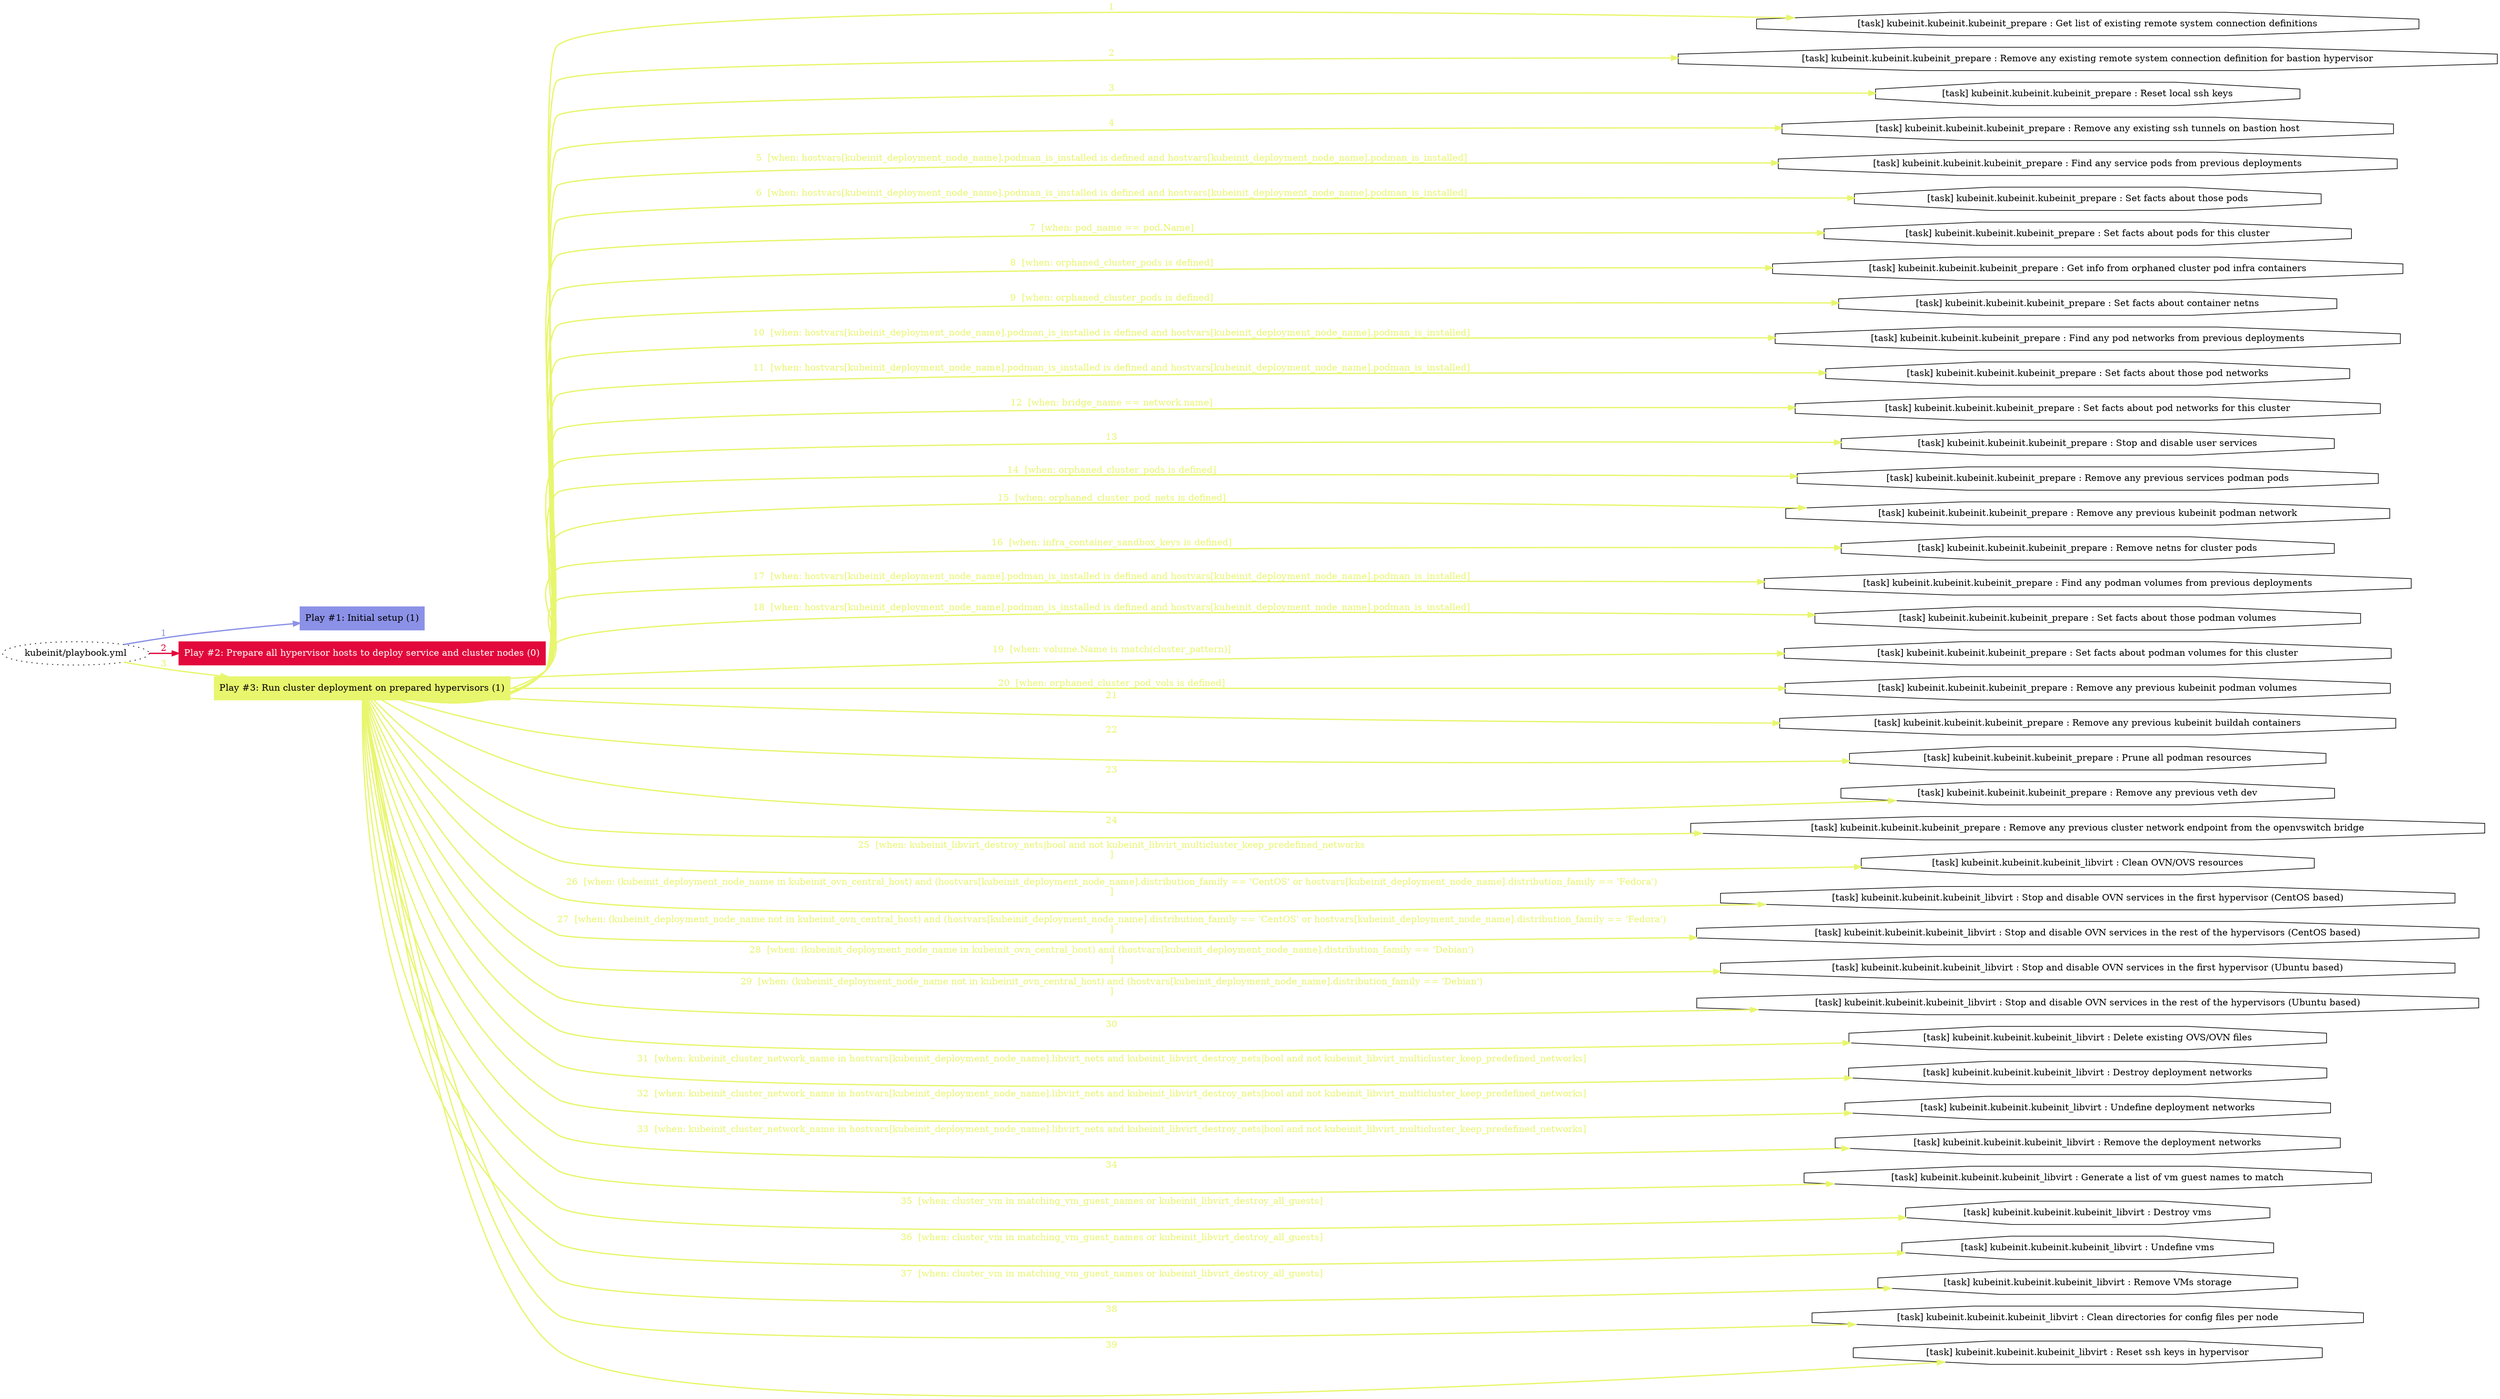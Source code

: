 digraph "kubeinit/playbook.yml "{
	graph [concentrate=true ordering=in rankdir=LR ratio=fill]
	edge [esep=5 sep=10]
	"kubeinit/playbook.yml" [id=root_node style=dotted]
	subgraph "Play #1: Initial setup (1) "{
		"Play #1: Initial setup (1)" [color="#8b91e7" fontcolor="#000000" id="play_e25e587b-7f1c-4372-9a72-29f84a57c939" shape=box style=filled tooltip=localhost]
		"kubeinit/playbook.yml" -> "Play #1: Initial setup (1)" [label=1 color="#8b91e7" fontcolor="#8b91e7" id="edge_ff3c8d03-166c-4e00-8372-5777e655b1bb" style=bold]
	}
	subgraph "Play #2: Prepare all hypervisor hosts to deploy service and cluster nodes (0) "{
		"Play #2: Prepare all hypervisor hosts to deploy service and cluster nodes (0)" [color="#e2083b" fontcolor="#ffffff" id="play_231f9cc1-53f6-4d8c-a4ce-236d77602ebc" shape=box style=filled tooltip=""]
		"kubeinit/playbook.yml" -> "Play #2: Prepare all hypervisor hosts to deploy service and cluster nodes (0)" [label=2 color="#e2083b" fontcolor="#e2083b" id="edge_6fd7c713-27a9-4954-a124-c816e897f37e" style=bold]
	}
	subgraph "Play #3: Run cluster deployment on prepared hypervisors (1) "{
		"Play #3: Run cluster deployment on prepared hypervisors (1)" [color="#e8f66e" fontcolor="#000000" id="play_9d6f01e5-488c-4efd-8911-dc5a2de7c2df" shape=box style=filled tooltip=localhost]
		"kubeinit/playbook.yml" -> "Play #3: Run cluster deployment on prepared hypervisors (1)" [label=3 color="#e8f66e" fontcolor="#e8f66e" id="edge_bc2be70d-f936-48b6-beba-065ae10acaf7" style=bold]
		"task_01ba0598-b899-486f-a18f-be38df273240" [label="[task] kubeinit.kubeinit.kubeinit_prepare : Get list of existing remote system connection definitions" id="task_01ba0598-b899-486f-a18f-be38df273240" shape=octagon tooltip="[task] kubeinit.kubeinit.kubeinit_prepare : Get list of existing remote system connection definitions"]
		"Play #3: Run cluster deployment on prepared hypervisors (1)" -> "task_01ba0598-b899-486f-a18f-be38df273240" [label=1 color="#e8f66e" fontcolor="#e8f66e" id="edge_e33fc1fa-bbc1-4660-8ff5-add645e5bcf0" style=bold]
		"task_56c50406-8bbd-452a-a1af-82a3ffe57161" [label="[task] kubeinit.kubeinit.kubeinit_prepare : Remove any existing remote system connection definition for bastion hypervisor" id="task_56c50406-8bbd-452a-a1af-82a3ffe57161" shape=octagon tooltip="[task] kubeinit.kubeinit.kubeinit_prepare : Remove any existing remote system connection definition for bastion hypervisor"]
		"Play #3: Run cluster deployment on prepared hypervisors (1)" -> "task_56c50406-8bbd-452a-a1af-82a3ffe57161" [label=2 color="#e8f66e" fontcolor="#e8f66e" id="edge_172266df-4e7a-41c6-8c84-b6a1977c57cc" style=bold]
		"task_2ce978c6-9eef-425c-9a94-692c1584ce6c" [label="[task] kubeinit.kubeinit.kubeinit_prepare : Reset local ssh keys" id="task_2ce978c6-9eef-425c-9a94-692c1584ce6c" shape=octagon tooltip="[task] kubeinit.kubeinit.kubeinit_prepare : Reset local ssh keys"]
		"Play #3: Run cluster deployment on prepared hypervisors (1)" -> "task_2ce978c6-9eef-425c-9a94-692c1584ce6c" [label=3 color="#e8f66e" fontcolor="#e8f66e" id="edge_00deb99c-50ac-44cb-93dd-27bc0efb64b0" style=bold]
		"task_d488ff40-0766-4f9a-a0ac-550546250e9d" [label="[task] kubeinit.kubeinit.kubeinit_prepare : Remove any existing ssh tunnels on bastion host" id="task_d488ff40-0766-4f9a-a0ac-550546250e9d" shape=octagon tooltip="[task] kubeinit.kubeinit.kubeinit_prepare : Remove any existing ssh tunnels on bastion host"]
		"Play #3: Run cluster deployment on prepared hypervisors (1)" -> "task_d488ff40-0766-4f9a-a0ac-550546250e9d" [label=4 color="#e8f66e" fontcolor="#e8f66e" id="edge_1d5c92a8-2690-4b18-b473-f0926d6ab88f" style=bold]
		"task_3d054a85-1863-4338-8e89-07bcede59d62" [label="[task] kubeinit.kubeinit.kubeinit_prepare : Find any service pods from previous deployments" id="task_3d054a85-1863-4338-8e89-07bcede59d62" shape=octagon tooltip="[task] kubeinit.kubeinit.kubeinit_prepare : Find any service pods from previous deployments"]
		"Play #3: Run cluster deployment on prepared hypervisors (1)" -> "task_3d054a85-1863-4338-8e89-07bcede59d62" [label="5  [when: hostvars[kubeinit_deployment_node_name].podman_is_installed is defined and hostvars[kubeinit_deployment_node_name].podman_is_installed]" color="#e8f66e" fontcolor="#e8f66e" id="edge_3f0b7dd7-6a10-42e8-b283-74af4fccf607" style=bold]
		"task_ce629822-3cd8-4b08-99b2-935f92561382" [label="[task] kubeinit.kubeinit.kubeinit_prepare : Set facts about those pods" id="task_ce629822-3cd8-4b08-99b2-935f92561382" shape=octagon tooltip="[task] kubeinit.kubeinit.kubeinit_prepare : Set facts about those pods"]
		"Play #3: Run cluster deployment on prepared hypervisors (1)" -> "task_ce629822-3cd8-4b08-99b2-935f92561382" [label="6  [when: hostvars[kubeinit_deployment_node_name].podman_is_installed is defined and hostvars[kubeinit_deployment_node_name].podman_is_installed]" color="#e8f66e" fontcolor="#e8f66e" id="edge_1fb7cd11-5791-40a4-b17a-e96649649afe" style=bold]
		"task_2267fbdc-bf6f-4f80-a920-96afa840fda2" [label="[task] kubeinit.kubeinit.kubeinit_prepare : Set facts about pods for this cluster" id="task_2267fbdc-bf6f-4f80-a920-96afa840fda2" shape=octagon tooltip="[task] kubeinit.kubeinit.kubeinit_prepare : Set facts about pods for this cluster"]
		"Play #3: Run cluster deployment on prepared hypervisors (1)" -> "task_2267fbdc-bf6f-4f80-a920-96afa840fda2" [label="7  [when: pod_name == pod.Name]" color="#e8f66e" fontcolor="#e8f66e" id="edge_6cd31b65-e454-4bd6-afd5-86247c78f215" style=bold]
		"task_f4ca092c-60ec-4090-a609-08882c21df3f" [label="[task] kubeinit.kubeinit.kubeinit_prepare : Get info from orphaned cluster pod infra containers" id="task_f4ca092c-60ec-4090-a609-08882c21df3f" shape=octagon tooltip="[task] kubeinit.kubeinit.kubeinit_prepare : Get info from orphaned cluster pod infra containers"]
		"Play #3: Run cluster deployment on prepared hypervisors (1)" -> "task_f4ca092c-60ec-4090-a609-08882c21df3f" [label="8  [when: orphaned_cluster_pods is defined]" color="#e8f66e" fontcolor="#e8f66e" id="edge_83be776e-6fe6-4627-8d47-471ca378eb34" style=bold]
		"task_df7639b5-d5db-4193-91c1-643ae47e1b86" [label="[task] kubeinit.kubeinit.kubeinit_prepare : Set facts about container netns" id="task_df7639b5-d5db-4193-91c1-643ae47e1b86" shape=octagon tooltip="[task] kubeinit.kubeinit.kubeinit_prepare : Set facts about container netns"]
		"Play #3: Run cluster deployment on prepared hypervisors (1)" -> "task_df7639b5-d5db-4193-91c1-643ae47e1b86" [label="9  [when: orphaned_cluster_pods is defined]" color="#e8f66e" fontcolor="#e8f66e" id="edge_39a380e6-fb31-4576-af8b-71210753c293" style=bold]
		"task_47ee49c6-8000-460d-ad38-cec66948fd6e" [label="[task] kubeinit.kubeinit.kubeinit_prepare : Find any pod networks from previous deployments" id="task_47ee49c6-8000-460d-ad38-cec66948fd6e" shape=octagon tooltip="[task] kubeinit.kubeinit.kubeinit_prepare : Find any pod networks from previous deployments"]
		"Play #3: Run cluster deployment on prepared hypervisors (1)" -> "task_47ee49c6-8000-460d-ad38-cec66948fd6e" [label="10  [when: hostvars[kubeinit_deployment_node_name].podman_is_installed is defined and hostvars[kubeinit_deployment_node_name].podman_is_installed]" color="#e8f66e" fontcolor="#e8f66e" id="edge_59637ecb-1d35-420c-9a5b-6651f918ac81" style=bold]
		"task_9892861c-aa8e-4e3e-b14c-746d8bf7d17a" [label="[task] kubeinit.kubeinit.kubeinit_prepare : Set facts about those pod networks" id="task_9892861c-aa8e-4e3e-b14c-746d8bf7d17a" shape=octagon tooltip="[task] kubeinit.kubeinit.kubeinit_prepare : Set facts about those pod networks"]
		"Play #3: Run cluster deployment on prepared hypervisors (1)" -> "task_9892861c-aa8e-4e3e-b14c-746d8bf7d17a" [label="11  [when: hostvars[kubeinit_deployment_node_name].podman_is_installed is defined and hostvars[kubeinit_deployment_node_name].podman_is_installed]" color="#e8f66e" fontcolor="#e8f66e" id="edge_dedd4f18-3d6a-47d0-b477-57c63c7d9e2d" style=bold]
		"task_9a9e4b41-1bb6-43df-bec0-dd70121386cf" [label="[task] kubeinit.kubeinit.kubeinit_prepare : Set facts about pod networks for this cluster" id="task_9a9e4b41-1bb6-43df-bec0-dd70121386cf" shape=octagon tooltip="[task] kubeinit.kubeinit.kubeinit_prepare : Set facts about pod networks for this cluster"]
		"Play #3: Run cluster deployment on prepared hypervisors (1)" -> "task_9a9e4b41-1bb6-43df-bec0-dd70121386cf" [label="12  [when: bridge_name == network.name]" color="#e8f66e" fontcolor="#e8f66e" id="edge_76392a88-30b5-4966-9bed-bbb75e83276c" style=bold]
		"task_15193124-ad4d-460c-90c7-5add89ae353c" [label="[task] kubeinit.kubeinit.kubeinit_prepare : Stop and disable user services" id="task_15193124-ad4d-460c-90c7-5add89ae353c" shape=octagon tooltip="[task] kubeinit.kubeinit.kubeinit_prepare : Stop and disable user services"]
		"Play #3: Run cluster deployment on prepared hypervisors (1)" -> "task_15193124-ad4d-460c-90c7-5add89ae353c" [label=13 color="#e8f66e" fontcolor="#e8f66e" id="edge_14117339-c122-4a8e-b723-8058d7c8bdc7" style=bold]
		"task_0e766e38-7335-4d82-aafd-028cd4adc2df" [label="[task] kubeinit.kubeinit.kubeinit_prepare : Remove any previous services podman pods" id="task_0e766e38-7335-4d82-aafd-028cd4adc2df" shape=octagon tooltip="[task] kubeinit.kubeinit.kubeinit_prepare : Remove any previous services podman pods"]
		"Play #3: Run cluster deployment on prepared hypervisors (1)" -> "task_0e766e38-7335-4d82-aafd-028cd4adc2df" [label="14  [when: orphaned_cluster_pods is defined]" color="#e8f66e" fontcolor="#e8f66e" id="edge_8546054c-e6af-48db-a518-2325c17c2120" style=bold]
		"task_3966b383-7b81-4e70-a100-eeacd047662d" [label="[task] kubeinit.kubeinit.kubeinit_prepare : Remove any previous kubeinit podman network" id="task_3966b383-7b81-4e70-a100-eeacd047662d" shape=octagon tooltip="[task] kubeinit.kubeinit.kubeinit_prepare : Remove any previous kubeinit podman network"]
		"Play #3: Run cluster deployment on prepared hypervisors (1)" -> "task_3966b383-7b81-4e70-a100-eeacd047662d" [label="15  [when: orphaned_cluster_pod_nets is defined]" color="#e8f66e" fontcolor="#e8f66e" id="edge_157e660c-6deb-4029-b055-20b74be2b40e" style=bold]
		"task_c03a9f60-fb85-4934-ade2-cc9754eb4753" [label="[task] kubeinit.kubeinit.kubeinit_prepare : Remove netns for cluster pods" id="task_c03a9f60-fb85-4934-ade2-cc9754eb4753" shape=octagon tooltip="[task] kubeinit.kubeinit.kubeinit_prepare : Remove netns for cluster pods"]
		"Play #3: Run cluster deployment on prepared hypervisors (1)" -> "task_c03a9f60-fb85-4934-ade2-cc9754eb4753" [label="16  [when: infra_container_sandbox_keys is defined]" color="#e8f66e" fontcolor="#e8f66e" id="edge_f1cea7f2-77b8-4872-a351-8ed483ec0ac7" style=bold]
		"task_b8bace53-0a24-41bc-8735-bdceca2e3508" [label="[task] kubeinit.kubeinit.kubeinit_prepare : Find any podman volumes from previous deployments" id="task_b8bace53-0a24-41bc-8735-bdceca2e3508" shape=octagon tooltip="[task] kubeinit.kubeinit.kubeinit_prepare : Find any podman volumes from previous deployments"]
		"Play #3: Run cluster deployment on prepared hypervisors (1)" -> "task_b8bace53-0a24-41bc-8735-bdceca2e3508" [label="17  [when: hostvars[kubeinit_deployment_node_name].podman_is_installed is defined and hostvars[kubeinit_deployment_node_name].podman_is_installed]" color="#e8f66e" fontcolor="#e8f66e" id="edge_79aa7f6b-a23d-43d7-a434-07dcdda3ae91" style=bold]
		"task_52f747f1-6873-4ff7-b811-50a3cce81eae" [label="[task] kubeinit.kubeinit.kubeinit_prepare : Set facts about those podman volumes" id="task_52f747f1-6873-4ff7-b811-50a3cce81eae" shape=octagon tooltip="[task] kubeinit.kubeinit.kubeinit_prepare : Set facts about those podman volumes"]
		"Play #3: Run cluster deployment on prepared hypervisors (1)" -> "task_52f747f1-6873-4ff7-b811-50a3cce81eae" [label="18  [when: hostvars[kubeinit_deployment_node_name].podman_is_installed is defined and hostvars[kubeinit_deployment_node_name].podman_is_installed]" color="#e8f66e" fontcolor="#e8f66e" id="edge_f7162c3e-afdd-4ccb-9690-4d9f565f4290" style=bold]
		"task_9655df9b-9431-4cfb-b0b1-b8670c8d3f03" [label="[task] kubeinit.kubeinit.kubeinit_prepare : Set facts about podman volumes for this cluster" id="task_9655df9b-9431-4cfb-b0b1-b8670c8d3f03" shape=octagon tooltip="[task] kubeinit.kubeinit.kubeinit_prepare : Set facts about podman volumes for this cluster"]
		"Play #3: Run cluster deployment on prepared hypervisors (1)" -> "task_9655df9b-9431-4cfb-b0b1-b8670c8d3f03" [label="19  [when: volume.Name is match(cluster_pattern)]" color="#e8f66e" fontcolor="#e8f66e" id="edge_7b069137-9575-4aaa-bd2f-59fd68e85d0b" style=bold]
		"task_4e3f1b3e-ef22-4da3-9352-f7a774a7383d" [label="[task] kubeinit.kubeinit.kubeinit_prepare : Remove any previous kubeinit podman volumes" id="task_4e3f1b3e-ef22-4da3-9352-f7a774a7383d" shape=octagon tooltip="[task] kubeinit.kubeinit.kubeinit_prepare : Remove any previous kubeinit podman volumes"]
		"Play #3: Run cluster deployment on prepared hypervisors (1)" -> "task_4e3f1b3e-ef22-4da3-9352-f7a774a7383d" [label="20  [when: orphaned_cluster_pod_vols is defined]" color="#e8f66e" fontcolor="#e8f66e" id="edge_67a44f22-dbac-47c8-9250-a205f7d28d60" style=bold]
		"task_3c03ed9c-a8e1-45a7-8573-2bfa15964a37" [label="[task] kubeinit.kubeinit.kubeinit_prepare : Remove any previous kubeinit buildah containers" id="task_3c03ed9c-a8e1-45a7-8573-2bfa15964a37" shape=octagon tooltip="[task] kubeinit.kubeinit.kubeinit_prepare : Remove any previous kubeinit buildah containers"]
		"Play #3: Run cluster deployment on prepared hypervisors (1)" -> "task_3c03ed9c-a8e1-45a7-8573-2bfa15964a37" [label=21 color="#e8f66e" fontcolor="#e8f66e" id="edge_0c0d5581-16c4-40ce-9a00-8a9cf9c5e4f5" style=bold]
		"task_804202da-35d3-474f-8fec-1510fdc42a43" [label="[task] kubeinit.kubeinit.kubeinit_prepare : Prune all podman resources" id="task_804202da-35d3-474f-8fec-1510fdc42a43" shape=octagon tooltip="[task] kubeinit.kubeinit.kubeinit_prepare : Prune all podman resources"]
		"Play #3: Run cluster deployment on prepared hypervisors (1)" -> "task_804202da-35d3-474f-8fec-1510fdc42a43" [label=22 color="#e8f66e" fontcolor="#e8f66e" id="edge_6dfaa398-e8a8-41cb-897f-420fcad47655" style=bold]
		"task_4fb8c566-84cc-4dd9-9be7-915b0d2e905b" [label="[task] kubeinit.kubeinit.kubeinit_prepare : Remove any previous veth dev" id="task_4fb8c566-84cc-4dd9-9be7-915b0d2e905b" shape=octagon tooltip="[task] kubeinit.kubeinit.kubeinit_prepare : Remove any previous veth dev"]
		"Play #3: Run cluster deployment on prepared hypervisors (1)" -> "task_4fb8c566-84cc-4dd9-9be7-915b0d2e905b" [label=23 color="#e8f66e" fontcolor="#e8f66e" id="edge_67420b45-7968-46dd-9f40-f49e2efcb7fc" style=bold]
		"task_0187d561-1897-4cbd-a576-e3538c540fa0" [label="[task] kubeinit.kubeinit.kubeinit_prepare : Remove any previous cluster network endpoint from the openvswitch bridge" id="task_0187d561-1897-4cbd-a576-e3538c540fa0" shape=octagon tooltip="[task] kubeinit.kubeinit.kubeinit_prepare : Remove any previous cluster network endpoint from the openvswitch bridge"]
		"Play #3: Run cluster deployment on prepared hypervisors (1)" -> "task_0187d561-1897-4cbd-a576-e3538c540fa0" [label=24 color="#e8f66e" fontcolor="#e8f66e" id="edge_211bad59-8c45-4c80-bb3c-d25a1f1892d3" style=bold]
		"task_497885eb-4305-4b1a-92d8-35b1af98f2a1" [label="[task] kubeinit.kubeinit.kubeinit_libvirt : Clean OVN/OVS resources" id="task_497885eb-4305-4b1a-92d8-35b1af98f2a1" shape=octagon tooltip="[task] kubeinit.kubeinit.kubeinit_libvirt : Clean OVN/OVS resources"]
		"Play #3: Run cluster deployment on prepared hypervisors (1)" -> "task_497885eb-4305-4b1a-92d8-35b1af98f2a1" [label="25  [when: kubeinit_libvirt_destroy_nets|bool and not kubeinit_libvirt_multicluster_keep_predefined_networks
]" color="#e8f66e" fontcolor="#e8f66e" id="edge_a2828772-bbd5-4ab1-a9ca-790bdc069f50" style=bold]
		"task_0cd468fb-041e-40f5-9a91-63b824a37c3c" [label="[task] kubeinit.kubeinit.kubeinit_libvirt : Stop and disable OVN services in the first hypervisor (CentOS based)" id="task_0cd468fb-041e-40f5-9a91-63b824a37c3c" shape=octagon tooltip="[task] kubeinit.kubeinit.kubeinit_libvirt : Stop and disable OVN services in the first hypervisor (CentOS based)"]
		"Play #3: Run cluster deployment on prepared hypervisors (1)" -> "task_0cd468fb-041e-40f5-9a91-63b824a37c3c" [label="26  [when: (kubeinit_deployment_node_name in kubeinit_ovn_central_host) and (hostvars[kubeinit_deployment_node_name].distribution_family == 'CentOS' or hostvars[kubeinit_deployment_node_name].distribution_family == 'Fedora')
]" color="#e8f66e" fontcolor="#e8f66e" id="edge_ef5ed7c3-158e-4471-8623-6576b6ab8939" style=bold]
		"task_b9921642-65c4-4d2f-91e2-2300737210c6" [label="[task] kubeinit.kubeinit.kubeinit_libvirt : Stop and disable OVN services in the rest of the hypervisors (CentOS based)" id="task_b9921642-65c4-4d2f-91e2-2300737210c6" shape=octagon tooltip="[task] kubeinit.kubeinit.kubeinit_libvirt : Stop and disable OVN services in the rest of the hypervisors (CentOS based)"]
		"Play #3: Run cluster deployment on prepared hypervisors (1)" -> "task_b9921642-65c4-4d2f-91e2-2300737210c6" [label="27  [when: (kubeinit_deployment_node_name not in kubeinit_ovn_central_host) and (hostvars[kubeinit_deployment_node_name].distribution_family == 'CentOS' or hostvars[kubeinit_deployment_node_name].distribution_family == 'Fedora')
]" color="#e8f66e" fontcolor="#e8f66e" id="edge_57e7dc80-48a0-4458-a496-5475e5cc52a5" style=bold]
		"task_2057ad5c-4791-49d9-8efd-28378e2c2f77" [label="[task] kubeinit.kubeinit.kubeinit_libvirt : Stop and disable OVN services in the first hypervisor (Ubuntu based)" id="task_2057ad5c-4791-49d9-8efd-28378e2c2f77" shape=octagon tooltip="[task] kubeinit.kubeinit.kubeinit_libvirt : Stop and disable OVN services in the first hypervisor (Ubuntu based)"]
		"Play #3: Run cluster deployment on prepared hypervisors (1)" -> "task_2057ad5c-4791-49d9-8efd-28378e2c2f77" [label="28  [when: (kubeinit_deployment_node_name in kubeinit_ovn_central_host) and (hostvars[kubeinit_deployment_node_name].distribution_family == 'Debian')
]" color="#e8f66e" fontcolor="#e8f66e" id="edge_6b8477a3-5db9-4840-b3b1-e136c78fdb36" style=bold]
		"task_e7d7a943-d0df-44ca-a136-3295280e69dd" [label="[task] kubeinit.kubeinit.kubeinit_libvirt : Stop and disable OVN services in the rest of the hypervisors (Ubuntu based)" id="task_e7d7a943-d0df-44ca-a136-3295280e69dd" shape=octagon tooltip="[task] kubeinit.kubeinit.kubeinit_libvirt : Stop and disable OVN services in the rest of the hypervisors (Ubuntu based)"]
		"Play #3: Run cluster deployment on prepared hypervisors (1)" -> "task_e7d7a943-d0df-44ca-a136-3295280e69dd" [label="29  [when: (kubeinit_deployment_node_name not in kubeinit_ovn_central_host) and (hostvars[kubeinit_deployment_node_name].distribution_family == 'Debian')
]" color="#e8f66e" fontcolor="#e8f66e" id="edge_99dd52d8-d63d-4a13-b426-3145795e94b6" style=bold]
		"task_9baf27c4-cbe4-49d4-9b2c-fc3692aaa416" [label="[task] kubeinit.kubeinit.kubeinit_libvirt : Delete existing OVS/OVN files" id="task_9baf27c4-cbe4-49d4-9b2c-fc3692aaa416" shape=octagon tooltip="[task] kubeinit.kubeinit.kubeinit_libvirt : Delete existing OVS/OVN files"]
		"Play #3: Run cluster deployment on prepared hypervisors (1)" -> "task_9baf27c4-cbe4-49d4-9b2c-fc3692aaa416" [label=30 color="#e8f66e" fontcolor="#e8f66e" id="edge_a9bbbcd3-249d-415b-bf34-a5fa28f17db3" style=bold]
		"task_06191c70-8942-4161-9918-37578d12f12f" [label="[task] kubeinit.kubeinit.kubeinit_libvirt : Destroy deployment networks" id="task_06191c70-8942-4161-9918-37578d12f12f" shape=octagon tooltip="[task] kubeinit.kubeinit.kubeinit_libvirt : Destroy deployment networks"]
		"Play #3: Run cluster deployment on prepared hypervisors (1)" -> "task_06191c70-8942-4161-9918-37578d12f12f" [label="31  [when: kubeinit_cluster_network_name in hostvars[kubeinit_deployment_node_name].libvirt_nets and kubeinit_libvirt_destroy_nets|bool and not kubeinit_libvirt_multicluster_keep_predefined_networks]" color="#e8f66e" fontcolor="#e8f66e" id="edge_1c8d730c-bcbf-408f-afa8-4f0362c1caba" style=bold]
		"task_d84530dc-b0a8-4f73-adb3-2d70496ffef7" [label="[task] kubeinit.kubeinit.kubeinit_libvirt : Undefine deployment networks" id="task_d84530dc-b0a8-4f73-adb3-2d70496ffef7" shape=octagon tooltip="[task] kubeinit.kubeinit.kubeinit_libvirt : Undefine deployment networks"]
		"Play #3: Run cluster deployment on prepared hypervisors (1)" -> "task_d84530dc-b0a8-4f73-adb3-2d70496ffef7" [label="32  [when: kubeinit_cluster_network_name in hostvars[kubeinit_deployment_node_name].libvirt_nets and kubeinit_libvirt_destroy_nets|bool and not kubeinit_libvirt_multicluster_keep_predefined_networks]" color="#e8f66e" fontcolor="#e8f66e" id="edge_3a079fd8-2794-4643-aee2-80695a7ee447" style=bold]
		"task_da52973f-4bae-4f2d-b8ba-671fce29ca13" [label="[task] kubeinit.kubeinit.kubeinit_libvirt : Remove the deployment networks" id="task_da52973f-4bae-4f2d-b8ba-671fce29ca13" shape=octagon tooltip="[task] kubeinit.kubeinit.kubeinit_libvirt : Remove the deployment networks"]
		"Play #3: Run cluster deployment on prepared hypervisors (1)" -> "task_da52973f-4bae-4f2d-b8ba-671fce29ca13" [label="33  [when: kubeinit_cluster_network_name in hostvars[kubeinit_deployment_node_name].libvirt_nets and kubeinit_libvirt_destroy_nets|bool and not kubeinit_libvirt_multicluster_keep_predefined_networks]" color="#e8f66e" fontcolor="#e8f66e" id="edge_f321add4-fae4-4f24-adf1-72c01c44941a" style=bold]
		"task_66fa5cef-69d4-42ea-8b7e-674a0d4b2a47" [label="[task] kubeinit.kubeinit.kubeinit_libvirt : Generate a list of vm guest names to match" id="task_66fa5cef-69d4-42ea-8b7e-674a0d4b2a47" shape=octagon tooltip="[task] kubeinit.kubeinit.kubeinit_libvirt : Generate a list of vm guest names to match"]
		"Play #3: Run cluster deployment on prepared hypervisors (1)" -> "task_66fa5cef-69d4-42ea-8b7e-674a0d4b2a47" [label=34 color="#e8f66e" fontcolor="#e8f66e" id="edge_2dcc6de7-323a-4a8b-a8c2-39815c417df7" style=bold]
		"task_c9228bb8-8fc1-4cc6-9d03-cc8099f52a81" [label="[task] kubeinit.kubeinit.kubeinit_libvirt : Destroy vms" id="task_c9228bb8-8fc1-4cc6-9d03-cc8099f52a81" shape=octagon tooltip="[task] kubeinit.kubeinit.kubeinit_libvirt : Destroy vms"]
		"Play #3: Run cluster deployment on prepared hypervisors (1)" -> "task_c9228bb8-8fc1-4cc6-9d03-cc8099f52a81" [label="35  [when: cluster_vm in matching_vm_guest_names or kubeinit_libvirt_destroy_all_guests]" color="#e8f66e" fontcolor="#e8f66e" id="edge_058dfe22-b1a6-4a70-ad94-2cccde813579" style=bold]
		"task_24fe4406-6a0e-49b8-ba3a-6c6d4687ebdd" [label="[task] kubeinit.kubeinit.kubeinit_libvirt : Undefine vms" id="task_24fe4406-6a0e-49b8-ba3a-6c6d4687ebdd" shape=octagon tooltip="[task] kubeinit.kubeinit.kubeinit_libvirt : Undefine vms"]
		"Play #3: Run cluster deployment on prepared hypervisors (1)" -> "task_24fe4406-6a0e-49b8-ba3a-6c6d4687ebdd" [label="36  [when: cluster_vm in matching_vm_guest_names or kubeinit_libvirt_destroy_all_guests]" color="#e8f66e" fontcolor="#e8f66e" id="edge_dd1597fd-4337-4627-85d0-feb1a1769baf" style=bold]
		"task_a75d5e60-7c6a-4ac5-870d-a97f2b38ce06" [label="[task] kubeinit.kubeinit.kubeinit_libvirt : Remove VMs storage" id="task_a75d5e60-7c6a-4ac5-870d-a97f2b38ce06" shape=octagon tooltip="[task] kubeinit.kubeinit.kubeinit_libvirt : Remove VMs storage"]
		"Play #3: Run cluster deployment on prepared hypervisors (1)" -> "task_a75d5e60-7c6a-4ac5-870d-a97f2b38ce06" [label="37  [when: cluster_vm in matching_vm_guest_names or kubeinit_libvirt_destroy_all_guests]" color="#e8f66e" fontcolor="#e8f66e" id="edge_316556df-1796-4e9c-9823-6135274f5198" style=bold]
		"task_a4d306ce-b7f8-4009-a41c-e3e8be216d1a" [label="[task] kubeinit.kubeinit.kubeinit_libvirt : Clean directories for config files per node" id="task_a4d306ce-b7f8-4009-a41c-e3e8be216d1a" shape=octagon tooltip="[task] kubeinit.kubeinit.kubeinit_libvirt : Clean directories for config files per node"]
		"Play #3: Run cluster deployment on prepared hypervisors (1)" -> "task_a4d306ce-b7f8-4009-a41c-e3e8be216d1a" [label=38 color="#e8f66e" fontcolor="#e8f66e" id="edge_e16559b0-7726-4623-a08b-a9f160ce104e" style=bold]
		"task_24d3db07-d1de-4c94-badf-a3f9690e39e0" [label="[task] kubeinit.kubeinit.kubeinit_libvirt : Reset ssh keys in hypervisor" id="task_24d3db07-d1de-4c94-badf-a3f9690e39e0" shape=octagon tooltip="[task] kubeinit.kubeinit.kubeinit_libvirt : Reset ssh keys in hypervisor"]
		"Play #3: Run cluster deployment on prepared hypervisors (1)" -> "task_24d3db07-d1de-4c94-badf-a3f9690e39e0" [label=39 color="#e8f66e" fontcolor="#e8f66e" id="edge_accb1527-b9e2-45d0-b045-37584f73f7b1" style=bold]
	}
}
